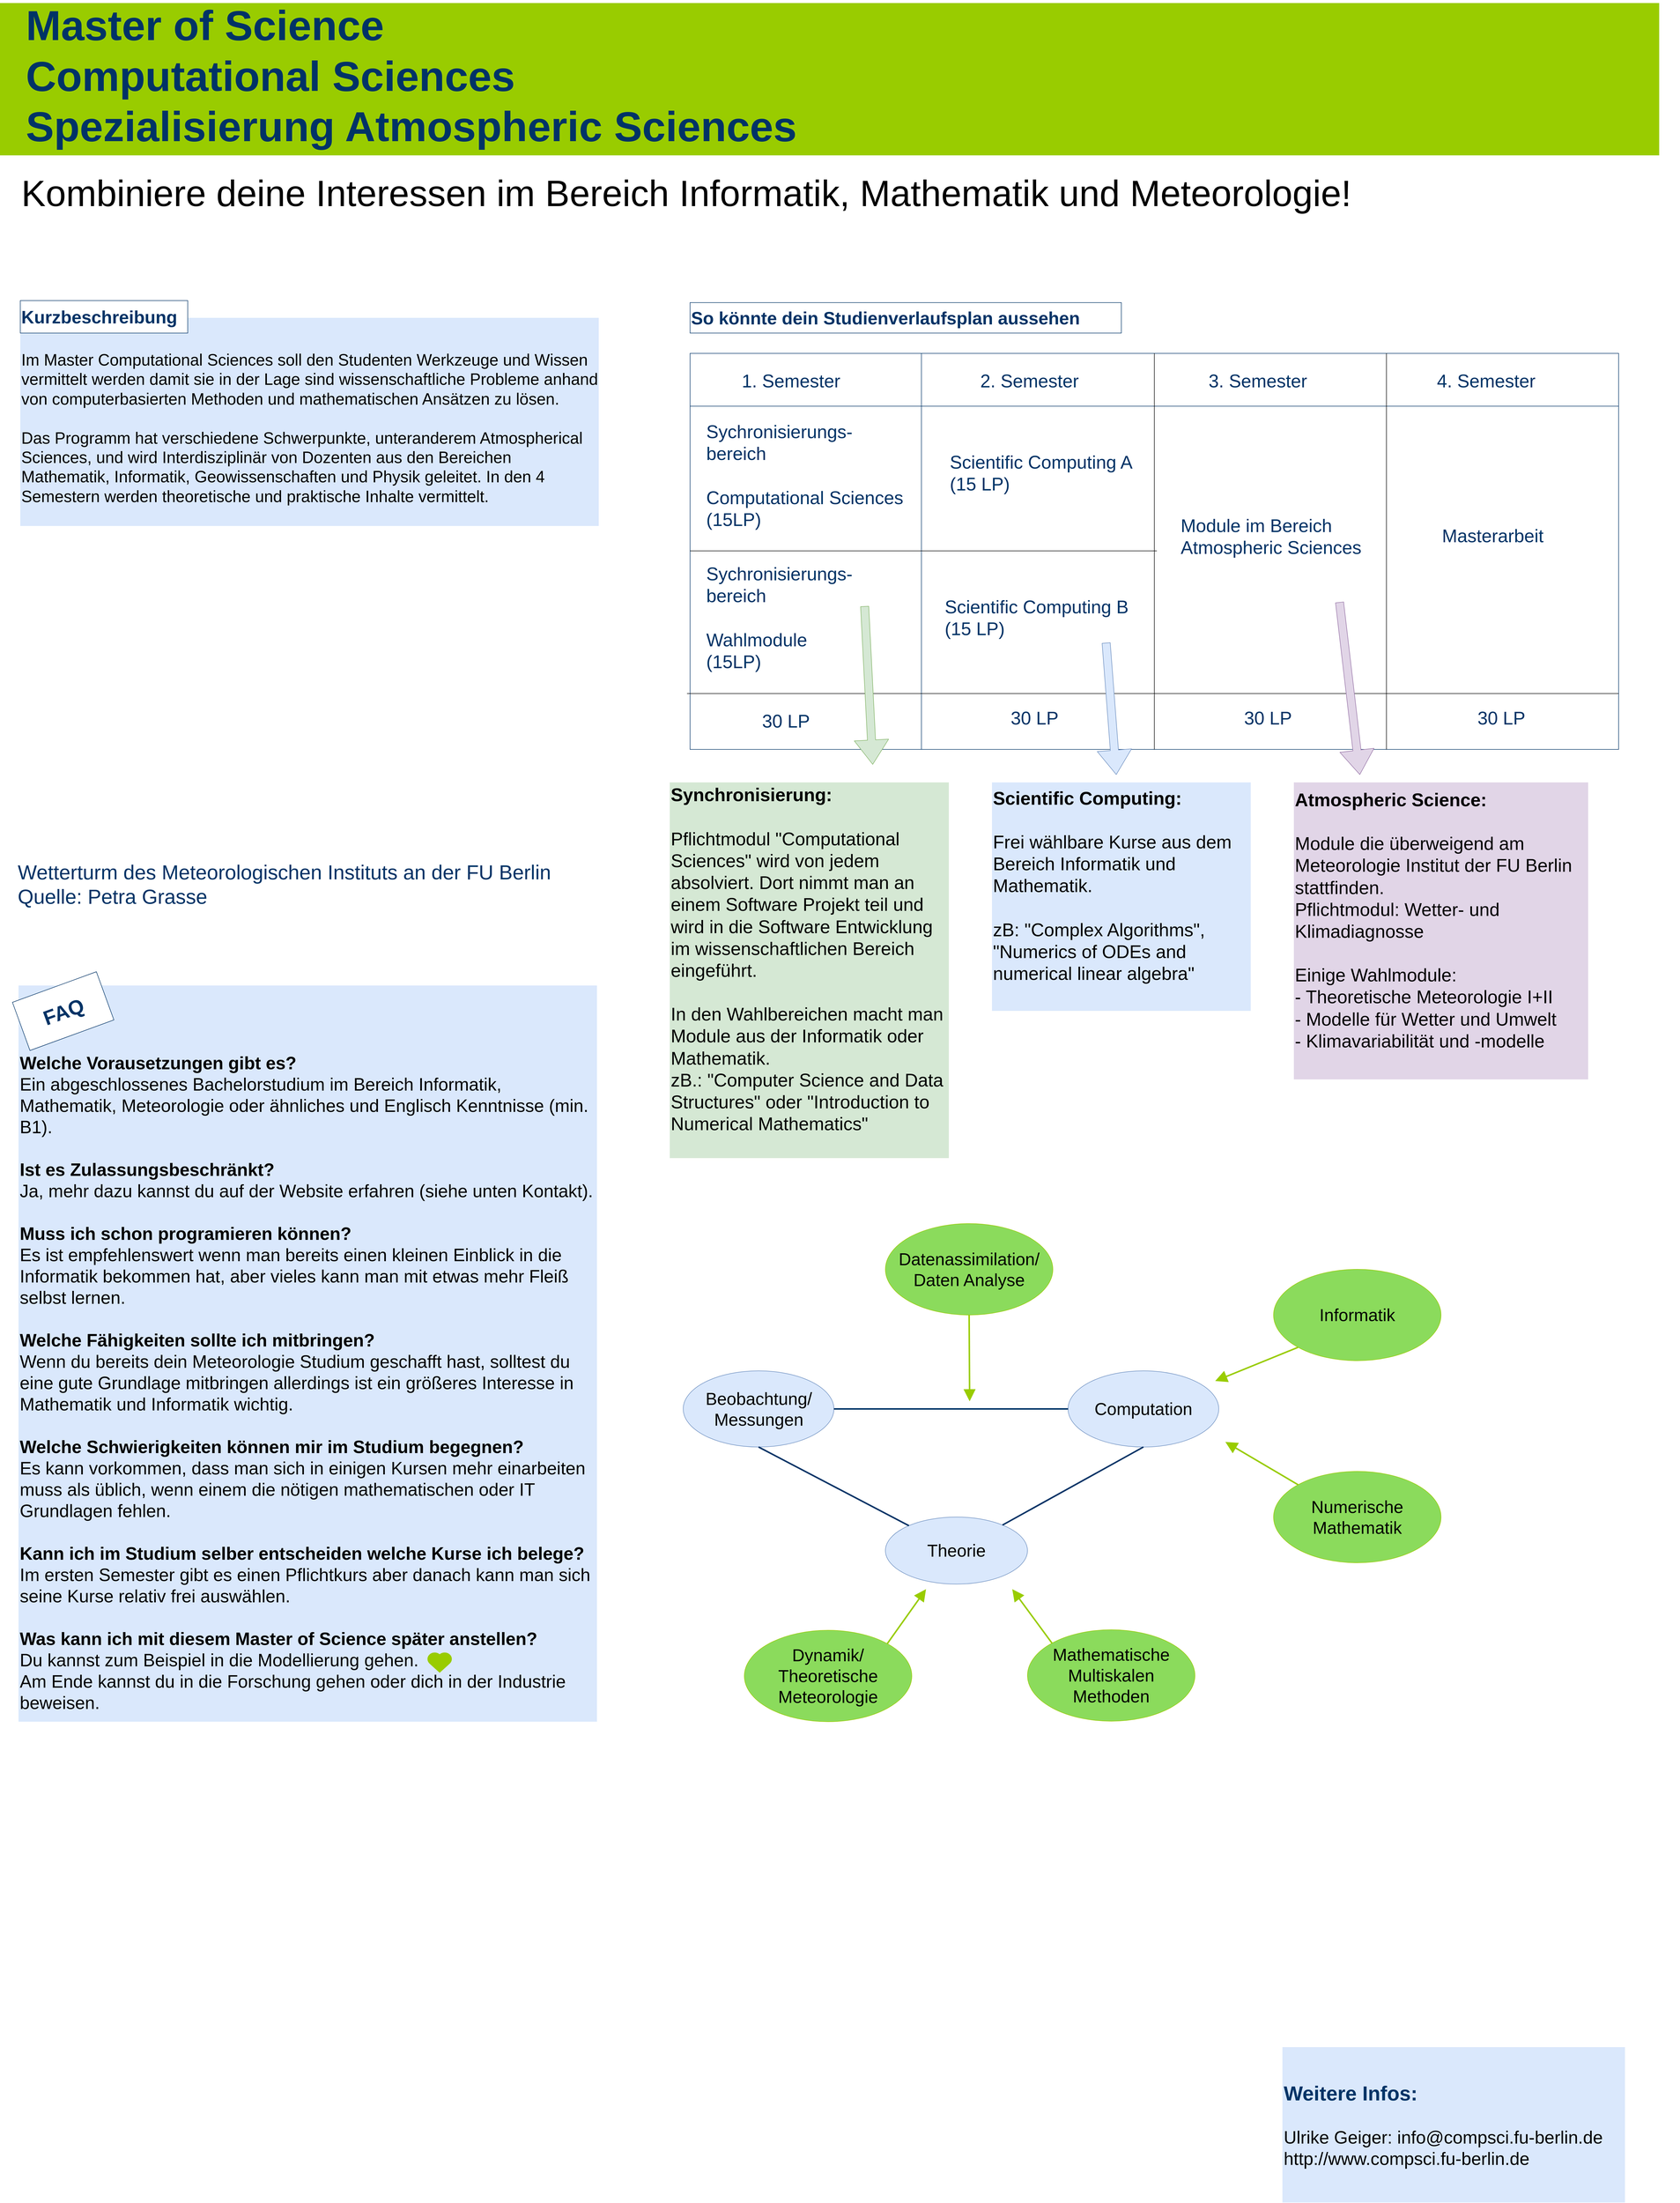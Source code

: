 <mxfile version="10.6.7" type="github"><diagram id="VolkfhMRARfeJTHJ-a0X" name="Page-1"><mxGraphModel dx="5576" dy="3128" grid="1" gridSize="10" guides="1" tooltips="1" connect="1" arrows="1" fold="1" page="1" pageScale="1" pageWidth="850" pageHeight="1100" math="0" shadow="0"><root><mxCell id="0"/><mxCell id="1" parent="0"/><mxCell id="jtiaPau1gUkiISlCKB-g-1" value="&lt;div style=&quot;font-size: 83px&quot; align=&quot;left&quot;&gt;&lt;font style=&quot;font-size: 83px&quot; face=&quot;Helvetica&quot;&gt;Master of Science &lt;br&gt;&lt;/font&gt;&lt;/div&gt;&lt;div style=&quot;font-size: 83px&quot; align=&quot;left&quot;&gt;&lt;font style=&quot;font-size: 83px&quot; face=&quot;Helvetica&quot;&gt;Computational Sciences&lt;/font&gt;&lt;/div&gt;&lt;div style=&quot;font-size: 83px&quot; align=&quot;left&quot;&gt;&lt;font style=&quot;font-size: 83px&quot; face=&quot;Helvetica&quot;&gt;Spezialisierung Atmospheric Sciences&lt;/font&gt;&lt;font style=&quot;font-size: 83px&quot;&gt;&lt;br&gt;&lt;/font&gt;&lt;/div&gt;" style="rounded=0;whiteSpace=wrap;html=1;fillColor=#99CC00;strokeColor=none;fontSize=84;fontColor=#003366;fontStyle=1;align=left;spacingLeft=51;spacing=0;verticalAlign=middle;horizontal=1;spacingTop=-12;" parent="1" vertex="1"><mxGeometry x="40" y="44" width="3270" height="300" as="geometry"/></mxCell><mxCell id="jtiaPau1gUkiISlCKB-g-2" value="" style="shape=image;imageAspect=0;aspect=fixed;verticalLabelPosition=bottom;verticalAlign=top;image=https://www.fu-berlin.de/sites/corporate-design/downloads_container/Logo_RGB_Ausdruck.jpg;" parent="1" vertex="1"><mxGeometry x="2210" y="40" width="1140" height="304" as="geometry"/></mxCell><mxCell id="jtiaPau1gUkiISlCKB-g-3" value="&lt;font style=&quot;font-size: 72px&quot;&gt;Kombiniere deine Interessen im Bereich Informatik, Mathematik und Meteorologie!&lt;br&gt;&lt;/font&gt;" style="rounded=0;whiteSpace=wrap;html=1;strokeColor=none;fillColor=#FFFFFF;fontColor=#000000;align=left;labelBorderColor=none;" parent="1" vertex="1"><mxGeometry x="80" y="344" width="3240" height="150" as="geometry"/></mxCell><mxCell id="jtiaPau1gUkiISlCKB-g-4" value="&lt;p style=&quot;line-height: 100% ; font-size: 35px&quot;&gt;&lt;/p&gt;&lt;div style=&quot;font-size: 35px&quot;&gt;&lt;font style=&quot;font-size: 35px&quot; color=&quot;#003366&quot;&gt;&lt;b&gt;&lt;font style=&quot;font-size: 35px&quot;&gt;&lt;font style=&quot;font-size: 35px&quot; color=&quot;#000000&quot;&gt;&lt;br&gt;&lt;/font&gt;&lt;/font&gt;&lt;/b&gt;&lt;/font&gt;&lt;/div&gt;&lt;div style=&quot;font-size: 35px&quot;&gt;&lt;font style=&quot;font-size: 35px&quot; color=&quot;#003366&quot;&gt;&lt;b&gt;&lt;font style=&quot;font-size: 35px&quot;&gt;&lt;font style=&quot;font-size: 35px&quot; color=&quot;#000000&quot;&gt;&lt;br&gt;&lt;/font&gt;&lt;/font&gt;&lt;/b&gt;&lt;/font&gt;&lt;/div&gt;&lt;div style=&quot;font-size: 35px&quot;&gt;&lt;font style=&quot;font-size: 35px&quot; color=&quot;#003366&quot;&gt;&lt;b&gt;&lt;font style=&quot;font-size: 35px&quot;&gt;&lt;font style=&quot;font-size: 35px&quot; color=&quot;#000000&quot;&gt;&lt;br&gt;&lt;/font&gt;&lt;/font&gt;&lt;/b&gt;&lt;/font&gt;&lt;/div&gt;&lt;div style=&quot;font-size: 35px&quot;&gt;&lt;font style=&quot;font-size: 35px&quot; color=&quot;#003366&quot;&gt;&lt;b&gt;&lt;font style=&quot;font-size: 35px&quot;&gt;&lt;font style=&quot;font-size: 35px&quot; color=&quot;#000000&quot;&gt;Welche Vorausetzungen gibt es?&lt;/font&gt;&lt;br&gt;&lt;/font&gt;&lt;/b&gt;&lt;/font&gt;&lt;/div&gt;&lt;div style=&quot;font-size: 35px&quot;&gt;&lt;font style=&quot;font-size: 35px&quot;&gt;Ein abgeschlossenes Bachelorstudium im Bereich Informatik, Mathematik, Meteorologie oder ähnliches und Englisch Kenntnisse (min. B1).&lt;/font&gt;&lt;/div&gt;&lt;div style=&quot;font-size: 35px&quot;&gt;&lt;font style=&quot;font-size: 35px&quot;&gt;&lt;br&gt;&lt;/font&gt;&lt;/div&gt;&lt;div style=&quot;font-size: 35px&quot;&gt;&lt;font style=&quot;font-size: 35px&quot;&gt;&lt;b&gt;&lt;font style=&quot;font-size: 35px&quot;&gt;Ist es Zulassungsbeschränkt?&lt;/font&gt;&lt;/b&gt;&lt;/font&gt;&lt;/div&gt;&lt;div style=&quot;font-size: 35px&quot;&gt;&lt;font style=&quot;font-size: 35px&quot;&gt;Ja, mehr dazu kannst du auf der Website erfahren (siehe unten Kontakt).&lt;br&gt;&lt;/font&gt;&lt;/div&gt;&lt;div style=&quot;font-size: 35px&quot;&gt;&lt;font style=&quot;font-size: 35px&quot;&gt;&lt;br&gt;&lt;/font&gt;&lt;/div&gt;&lt;div style=&quot;font-size: 35px&quot;&gt;&lt;font style=&quot;font-size: 35px&quot;&gt;&lt;b&gt;Muss ich schon programieren können?&lt;/b&gt;&lt;/font&gt;&lt;/div&gt;&lt;div style=&quot;font-size: 35px&quot;&gt;&lt;font style=&quot;font-size: 35px&quot;&gt;Es ist empfehlenswert wenn man bereits einen kleinen Einblick in die Informatik bekommen hat, aber vieles kann man mit etwas mehr Fleiß selbst lernen.&lt;/font&gt;&lt;/div&gt;&lt;div style=&quot;font-size: 35px&quot;&gt;&lt;font style=&quot;font-size: 35px&quot;&gt;&lt;br&gt;&lt;/font&gt;&lt;/div&gt;&lt;div style=&quot;font-size: 35px&quot;&gt;&lt;font style=&quot;font-size: 35px&quot;&gt;&lt;b&gt;Welche Fähigkeiten sollte ich mitbringen?&lt;/b&gt;&lt;/font&gt;&lt;/div&gt;&lt;div style=&quot;font-size: 35px&quot;&gt;&lt;font style=&quot;font-size: 35px&quot;&gt;Wenn du bereits dein Meteorologie Studium geschafft hast, solltest du eine gute Grundlage mitbringen allerdings ist ein größeres Interesse in Mathematik und Informatik wichtig.&lt;br&gt;&lt;/font&gt;&lt;/div&gt;&lt;div style=&quot;font-size: 35px&quot;&gt;&lt;font style=&quot;font-size: 35px&quot;&gt;&lt;br&gt;&lt;/font&gt;&lt;/div&gt;&lt;div style=&quot;font-size: 35px&quot;&gt;&lt;font style=&quot;font-size: 35px&quot;&gt;&lt;b&gt;Welche Schwierigkeiten können mir im Studium begegnen?&lt;/b&gt;&lt;/font&gt;&lt;/div&gt;&lt;div style=&quot;font-size: 35px&quot;&gt;&lt;font style=&quot;font-size: 35px&quot;&gt;Es kann vorkommen, dass man sich in einigen Kursen mehr einarbeiten muss als üblich, wenn einem die nötigen mathematischen oder IT Grundlagen fehlen.&lt;/font&gt;&lt;/div&gt;&lt;div style=&quot;font-size: 35px&quot;&gt;&lt;font style=&quot;font-size: 35px&quot;&gt;&lt;br&gt;&lt;/font&gt;&lt;/div&gt;&lt;div style=&quot;font-size: 35px&quot;&gt;&lt;font style=&quot;font-size: 35px&quot;&gt;&lt;b&gt;Kann ich im Studium selber entscheiden welche Kurse ich belege? &lt;br&gt;&lt;/b&gt;&lt;/font&gt;&lt;/div&gt;&lt;div style=&quot;font-size: 35px&quot;&gt;&lt;font style=&quot;font-size: 35px&quot;&gt;Im ersten Semester gibt es einen Pflichtkurs aber danach kann man sich seine Kurse relativ frei auswählen.&lt;br&gt;&lt;/font&gt;&lt;/div&gt;&lt;div style=&quot;font-size: 35px&quot;&gt;&lt;font style=&quot;font-size: 35px&quot;&gt;&lt;br&gt;&lt;/font&gt;&lt;/div&gt;&lt;div style=&quot;font-size: 35px&quot;&gt;&lt;font style=&quot;font-size: 35px&quot;&gt;&lt;b&gt;Was kann ich mit diesem Master of Science später anstellen?&lt;/b&gt;&lt;/font&gt;&lt;/div&gt;&lt;div style=&quot;font-size: 35px&quot;&gt;&lt;font style=&quot;font-size: 35px&quot;&gt;Du kannst zum Beispiel in die Modellierung gehen. &lt;b&gt;&lt;br&gt;&lt;/b&gt;&lt;/font&gt;&lt;/div&gt;&lt;div style=&quot;font-size: 35px&quot;&gt;&lt;font style=&quot;font-size: 35px&quot;&gt;Am Ende kannst du in die Forschung gehen oder dich in der Industrie&amp;nbsp; beweisen.&lt;b&gt;&lt;br&gt;&lt;/b&gt;&lt;/font&gt;&lt;/div&gt;&lt;div style=&quot;font-size: 35px&quot;&gt;&lt;font style=&quot;font-size: 35px&quot;&gt;&lt;br&gt;&lt;/font&gt;&lt;/div&gt;&lt;div style=&quot;font-size: 35px&quot;&gt;&lt;font style=&quot;font-size: 35px&quot;&gt;&lt;br&gt;&lt;/font&gt;&lt;/div&gt;&lt;p style=&quot;font-size: 35px&quot;&gt;&lt;/p&gt;" style="rounded=0;whiteSpace=wrap;html=1;strokeColor=none;fillColor=#dae8fc;align=left;fontSize=32;spacingTop=71;spacingRight=5;" parent="1" vertex="1"><mxGeometry x="76.5" y="1979" width="1140" height="1450" as="geometry"/></mxCell><mxCell id="jtiaPau1gUkiISlCKB-g-5" value="&lt;div style=&quot;font-size: 40px&quot;&gt;&lt;font style=&quot;font-size: 40px&quot;&gt;&lt;b&gt;&lt;font style=&quot;font-size: 40px&quot; color=&quot;#003366&quot;&gt;Weitere Infos:&lt;/font&gt;&lt;/b&gt;&lt;/font&gt;&lt;/div&gt;&lt;div style=&quot;font-size: 35px&quot;&gt;&lt;font style=&quot;font-size: 35px&quot;&gt;&lt;br&gt;&lt;/font&gt;&lt;/div&gt;&lt;div style=&quot;font-size: 35px&quot;&gt;&lt;font style=&quot;font-size: 35px&quot;&gt;Ulrike Geiger: info@compsci.fu-berlin.de&lt;/font&gt;&lt;/div&gt;&lt;font style=&quot;font-size: 35px&quot;&gt;http://www.compsci.fu-berlin.de&lt;/font&gt;" style="rounded=0;whiteSpace=wrap;html=1;strokeColor=none;fillColor=#dae8fc;fontSize=32;align=left;" parent="1" vertex="1"><mxGeometry x="2567.5" y="4070" width="675" height="306" as="geometry"/></mxCell><mxCell id="jtiaPau1gUkiISlCKB-g-6" value="&lt;div&gt;Im Master Computational Sciences soll den Studenten Werkzeuge und Wissen vermittelt werden damit sie in der Lage sind wissenschaftliche Probleme anhand von computerbasierten Methoden und mathematischen Ansätzen zu lösen.&lt;/div&gt;&lt;div&gt;&lt;br&gt;&lt;/div&gt;&lt;div&gt;Das Programm hat verschiedene Schwerpunkte, unteranderem Atmospherical Sciences, und wird Interdisziplinär von Dozenten aus den Bereichen Mathematik, Informatik, Geowissenschaften und Physik geleitet. In den 4 Semestern werden theoretische und praktische Inhalte vermittelt. &lt;/div&gt;" style="rounded=0;whiteSpace=wrap;html=1;strokeColor=none;fillColor=#dae8fc;fontSize=32;align=left;spacingTop=23;" parent="1" vertex="1"><mxGeometry x="80" y="664" width="1140" height="410" as="geometry"/></mxCell><mxCell id="jtiaPau1gUkiISlCKB-g-7" value="" style="verticalLabelPosition=bottom;verticalAlign=top;html=1;shape=mxgraph.basic.heart;strokeColor=#99CC00;fillColor=#99CC00;fontSize=32;align=left;" parent="1" vertex="1"><mxGeometry x="881.5" y="3292" width="50" height="40" as="geometry"/></mxCell><mxCell id="jtiaPau1gUkiISlCKB-g-8" value="&lt;div align=&quot;center&quot;&gt;Kurzbeschreibung&lt;/div&gt;" style="rounded=0;whiteSpace=wrap;html=1;strokeColor=#003366;fillColor=#FFFFFF;fontSize=35;fontColor=#003366;align=left;fontStyle=1" parent="1" vertex="1"><mxGeometry x="80" y="630" width="330" height="64" as="geometry"/></mxCell><mxCell id="jtiaPau1gUkiISlCKB-g-9" value="FAQ" style="rounded=0;whiteSpace=wrap;html=1;strokeColor=#003366;fillColor=#FFFFFF;fontSize=40;fontColor=#003366;align=center;fontStyle=1;rotation=-20;" parent="1" vertex="1"><mxGeometry x="76.5" y="1979" width="176" height="101" as="geometry"/></mxCell><mxCell id="jtiaPau1gUkiISlCKB-g-10" value="" style="shape=internalStorage;whiteSpace=wrap;html=1;backgroundOutline=1;strokeColor=#003366;fillColor=#FFFFFF;fontSize=36;fontColor=#003366;align=left;dx=456;dy=104;" parent="1" vertex="1"><mxGeometry x="1400" y="734" width="1830" height="780" as="geometry"/></mxCell><mxCell id="jtiaPau1gUkiISlCKB-g-11" value="" style="endArrow=none;html=1;fontSize=36;fontColor=#003366;entryX=0.5;entryY=0;entryDx=0;entryDy=0;exitX=0.5;exitY=1;exitDx=0;exitDy=0;" parent="1" source="jtiaPau1gUkiISlCKB-g-10" target="jtiaPau1gUkiISlCKB-g-10" edge="1"><mxGeometry width="50" height="50" relative="1" as="geometry"><mxPoint x="2280" y="1064" as="sourcePoint"/><mxPoint x="2280" y="624" as="targetPoint"/><Array as="points"/></mxGeometry></mxCell><mxCell id="jtiaPau1gUkiISlCKB-g-12" value="" style="endArrow=none;html=1;fontSize=36;fontColor=#003366;entryX=0.75;entryY=0;entryDx=0;entryDy=0;exitX=0.75;exitY=1;exitDx=0;exitDy=0;" parent="1" source="jtiaPau1gUkiISlCKB-g-10" target="jtiaPau1gUkiISlCKB-g-10" edge="1"><mxGeometry width="50" height="50" relative="1" as="geometry"><mxPoint x="2209" y="1064" as="sourcePoint"/><mxPoint x="2209" y="624" as="targetPoint"/><Array as="points"/></mxGeometry></mxCell><mxCell id="jtiaPau1gUkiISlCKB-g-13" value="" style="endArrow=none;html=1;fontSize=36;fontColor=#003366;" parent="1" edge="1"><mxGeometry width="50" height="50" relative="1" as="geometry"><mxPoint x="3230" y="1404" as="sourcePoint"/><mxPoint x="1394" y="1404" as="targetPoint"/><Array as="points"/></mxGeometry></mxCell><mxCell id="jtiaPau1gUkiISlCKB-g-14" value="4. Semester" style="text;html=1;resizable=0;points=[];autosize=1;align=left;verticalAlign=top;spacingTop=-4;fontSize=36;fontColor=#003366;" parent="1" vertex="1"><mxGeometry x="2870" y="764" width="210" height="40" as="geometry"/></mxCell><mxCell id="jtiaPau1gUkiISlCKB-g-15" value="1. Semester" style="text;html=1;resizable=0;points=[];autosize=1;align=left;verticalAlign=top;spacingTop=-4;fontSize=36;fontColor=#003366;" parent="1" vertex="1"><mxGeometry x="1500" y="764" width="210" height="40" as="geometry"/></mxCell><mxCell id="jtiaPau1gUkiISlCKB-g-16" value="2. Semester" style="text;html=1;resizable=0;points=[];autosize=1;align=left;verticalAlign=top;spacingTop=-4;fontSize=36;fontColor=#003366;" parent="1" vertex="1"><mxGeometry x="1970" y="764" width="210" height="40" as="geometry"/></mxCell><mxCell id="jtiaPau1gUkiISlCKB-g-17" value="3. Semester" style="text;html=1;resizable=0;points=[];autosize=1;align=left;verticalAlign=top;spacingTop=-4;fontSize=36;fontColor=#003366;" parent="1" vertex="1"><mxGeometry x="2420" y="764" width="210" height="40" as="geometry"/></mxCell><mxCell id="jtiaPau1gUkiISlCKB-g-18" value="&lt;div&gt;30 LP&lt;/div&gt;" style="text;html=1;resizable=0;points=[];autosize=1;align=left;verticalAlign=top;spacingTop=-4;fontSize=36;fontColor=#003366;" parent="1" vertex="1"><mxGeometry x="1540" y="1434" width="110" height="40" as="geometry"/></mxCell><mxCell id="jtiaPau1gUkiISlCKB-g-19" value="30 LP" style="text;html=1;fontSize=36;fontColor=#003366;" parent="1" vertex="1"><mxGeometry x="2030" y="1424" width="120" height="60" as="geometry"/></mxCell><mxCell id="jtiaPau1gUkiISlCKB-g-20" value="30 LP" style="text;html=1;fontSize=36;fontColor=#003366;" parent="1" vertex="1"><mxGeometry x="2490" y="1424" width="120" height="60" as="geometry"/></mxCell><mxCell id="jtiaPau1gUkiISlCKB-g-21" value="30 LP" style="text;html=1;fontSize=36;fontColor=#003366;" parent="1" vertex="1"><mxGeometry x="2950" y="1424" width="120" height="60" as="geometry"/></mxCell><mxCell id="jtiaPau1gUkiISlCKB-g-22" value="" style="endArrow=none;html=1;fontSize=36;fontColor=#003366;" parent="1" edge="1"><mxGeometry width="50" height="50" relative="1" as="geometry"><mxPoint x="2320" y="1123" as="sourcePoint"/><mxPoint x="1400" y="1123" as="targetPoint"/><Array as="points"/></mxGeometry></mxCell><mxCell id="jtiaPau1gUkiISlCKB-g-23" value="&lt;div align=&quot;center&quot;&gt;So könnte dein Studienverlaufsplan aussehen&lt;/div&gt;" style="rounded=0;whiteSpace=wrap;html=1;strokeColor=#003366;fillColor=#FFFFFF;fontSize=35;fontColor=#003366;align=left;fontStyle=1;arcSize=20;" parent="1" vertex="1"><mxGeometry x="1400" y="634" width="850" height="60" as="geometry"/></mxCell><mxCell id="jtiaPau1gUkiISlCKB-g-24" value="&lt;div&gt;Sychronisierungs-&lt;/div&gt;&lt;div&gt;bereich &lt;br&gt;&lt;/div&gt;&lt;div&gt;&lt;br&gt;&lt;/div&gt;&lt;div&gt;Wahlmodule &lt;br&gt;&lt;/div&gt;&lt;div&gt;(15LP)&lt;br&gt;&lt;/div&gt;" style="text;html=1;resizable=0;points=[];autosize=1;align=left;verticalAlign=top;spacingTop=-4;fontSize=36;fontColor=#003366;" parent="1" vertex="1"><mxGeometry x="1430" y="1144" width="300" height="220" as="geometry"/></mxCell><mxCell id="jtiaPau1gUkiISlCKB-g-25" value="&lt;div&gt;Sychronisierungs-&lt;/div&gt;&lt;div&gt;bereich&lt;/div&gt;&lt;div&gt;&lt;br&gt;&lt;/div&gt;&lt;div&gt;Computational Sciences&lt;/div&gt;&lt;div&gt;(15LP)&lt;br&gt;&lt;/div&gt;" style="text;html=1;resizable=0;points=[];autosize=1;align=left;verticalAlign=top;spacingTop=-4;fontSize=36;fontColor=#003366;" parent="1" vertex="1"><mxGeometry x="1430" y="864" width="400" height="220" as="geometry"/></mxCell><mxCell id="jtiaPau1gUkiISlCKB-g-26" value="&lt;div&gt;Scientific Computing A&lt;/div&gt;&lt;div&gt;(15 LP)&lt;br&gt;&lt;/div&gt;" style="text;html=1;resizable=0;points=[];autosize=1;align=left;verticalAlign=top;spacingTop=-4;fontSize=36;fontColor=#003366;" parent="1" vertex="1"><mxGeometry x="1910" y="924" width="380" height="90" as="geometry"/></mxCell><mxCell id="jtiaPau1gUkiISlCKB-g-27" value="&lt;div&gt;Scientific Computing B&lt;br&gt;&lt;/div&gt;&lt;div&gt;(15 LP)&lt;br&gt;&lt;/div&gt;" style="text;html=1;resizable=0;points=[];autosize=1;align=left;verticalAlign=top;spacingTop=-4;fontSize=36;fontColor=#003366;" parent="1" vertex="1"><mxGeometry x="1900" y="1209" width="380" height="90" as="geometry"/></mxCell><mxCell id="jtiaPau1gUkiISlCKB-g-28" value="&lt;div&gt;Module im Bereich&lt;/div&gt;&lt;div&gt; Atmospheric Sciences&lt;/div&gt;&lt;div&gt;&lt;br&gt;&lt;/div&gt;" style="text;html=1;resizable=0;points=[];autosize=1;align=left;verticalAlign=top;spacingTop=-4;fontSize=36;fontColor=#003366;" parent="1" vertex="1"><mxGeometry x="2365" y="1049" width="370" height="130" as="geometry"/></mxCell><mxCell id="jtiaPau1gUkiISlCKB-g-29" value="Masterarbeit" style="text;html=1;resizable=0;points=[];autosize=1;align=left;verticalAlign=top;spacingTop=-4;fontSize=36;fontColor=#003366;" parent="1" vertex="1"><mxGeometry x="2880" y="1069" width="210" height="40" as="geometry"/></mxCell><mxCell id="jtiaPau1gUkiISlCKB-g-30" value="&lt;div&gt;&lt;b&gt;Synchronisierung:&lt;/b&gt;&lt;/div&gt;&lt;div&gt;&lt;br&gt;&lt;/div&gt;&lt;div&gt;Pflichtmodul &quot;Computational Sciences&quot; wird von jedem absolviert. Dort nimmt man an einem Software Projekt teil und wird in die Software Entwicklung im wissenschaftlichen Bereich eingeführt.&lt;/div&gt;&lt;div&gt;&lt;br&gt;&lt;/div&gt;&lt;div&gt;In den Wahlbereichen macht man Module aus der Informatik oder Mathematik.&lt;/div&gt;&lt;div&gt;zB.: &quot;Computer Science and Data Structures&quot; oder &quot;Introduction to Numerical Mathematics&quot;&lt;br&gt;&lt;/div&gt;&lt;div&gt;&lt;br&gt;&lt;/div&gt;" style="rounded=0;whiteSpace=wrap;html=1;strokeColor=none;fillColor=#d5e8d4;fontSize=36;align=left;" parent="1" vertex="1"><mxGeometry x="1360" y="1579" width="550" height="740" as="geometry"/></mxCell><mxCell id="jtiaPau1gUkiISlCKB-g-31" value="&lt;div&gt;&lt;b&gt;Scientific Computing:&lt;/b&gt;&lt;/div&gt;&lt;div&gt;&lt;br&gt;&lt;/div&gt;&lt;div&gt;Frei wählbare Kurse aus dem Bereich Informatik und Mathematik.&lt;br&gt;&lt;/div&gt;&lt;div&gt;&lt;br&gt;&lt;/div&gt;zB: &quot;Complex Algorithms&quot;, &quot;Numerics of ODEs and numerical linear algebra&quot;                  &lt;div&gt;&lt;br&gt;&lt;/div&gt;" style="rounded=0;whiteSpace=wrap;html=1;strokeColor=none;fillColor=#dae8fc;fontSize=36;align=left;" parent="1" vertex="1"><mxGeometry x="1995" y="1579" width="510" height="450" as="geometry"/></mxCell><mxCell id="jtiaPau1gUkiISlCKB-g-32" value="&lt;div&gt;&lt;b&gt;Atmospheric Science:&lt;/b&gt;&lt;/div&gt;&lt;div&gt;&lt;br&gt;&lt;/div&gt;&lt;div&gt;Module die überweigend am Meteorologie Institut der FU Berlin stattfinden. &lt;br&gt;&lt;/div&gt;&lt;div&gt;Pflichtmodul: Wetter- und Klimadiagnosse&lt;/div&gt;&lt;div&gt;&lt;br&gt;&lt;/div&gt;&lt;div&gt;Einige Wahlmodule:&lt;/div&gt;&lt;div&gt; - Theoretische Meteorologie I+II&lt;/div&gt;&lt;div&gt;- Modelle für Wetter und Umwelt&lt;/div&gt;&lt;div&gt; - Klimavariabilität und -modelle &lt;br&gt;&lt;/div&gt;&lt;div&gt;&lt;br&gt;&lt;/div&gt;" style="rounded=0;whiteSpace=wrap;html=1;strokeColor=none;fillColor=#e1d5e7;fontSize=36;align=left;" parent="1" vertex="1"><mxGeometry x="2590" y="1579" width="580" height="585" as="geometry"/></mxCell><mxCell id="jtiaPau1gUkiISlCKB-g-33" value="" style="shape=flexArrow;endArrow=classic;html=1;fontSize=36;fontColor=#003366;endWidth=50.667;endSize=15.667;width=16;fillColor=#d5e8d4;strokeColor=#82b366;exitX=1.047;exitY=0.4;exitDx=0;exitDy=0;exitPerimeter=0;" parent="1" source="jtiaPau1gUkiISlCKB-g-24" edge="1"><mxGeometry width="50" height="50" relative="1" as="geometry"><mxPoint x="1760" y="1544" as="sourcePoint"/><mxPoint x="1760" y="1544" as="targetPoint"/></mxGeometry></mxCell><mxCell id="jtiaPau1gUkiISlCKB-g-34" value="" style="shape=flexArrow;endArrow=classic;html=1;fontSize=36;fontColor=#003366;endWidth=50.667;endSize=15.667;width=16;fillColor=#dae8fc;strokeColor=#6c8ebf;" parent="1" edge="1"><mxGeometry width="50" height="50" relative="1" as="geometry"><mxPoint x="2220" y="1304" as="sourcePoint"/><mxPoint x="2240" y="1564" as="targetPoint"/></mxGeometry></mxCell><mxCell id="jtiaPau1gUkiISlCKB-g-35" value="" style="shape=flexArrow;endArrow=classic;html=1;fontSize=36;fontColor=#003366;endWidth=50.667;endSize=15.667;width=16;fillColor=#e1d5e7;strokeColor=#9673a6;" parent="1" edge="1"><mxGeometry width="50" height="50" relative="1" as="geometry"><mxPoint x="2680" y="1224" as="sourcePoint"/><mxPoint x="2720" y="1564" as="targetPoint"/></mxGeometry></mxCell><mxCell id="jtiaPau1gUkiISlCKB-g-36" value="" style="shape=image;imageAspect=0;aspect=fixed;verticalLabelPosition=bottom;verticalAlign=top;strokeColor=#003366;fillColor=#FFFFFF;fontSize=40;fontColor=#003366;align=center;image=https://www.geo.fu-berlin.de/met/_bilder/Turm_1807_2112.jpg?width=1300;" parent="1" vertex="1"><mxGeometry x="73" y="1074" width="1147" height="655" as="geometry"/></mxCell><mxCell id="jtiaPau1gUkiISlCKB-g-37" value="&lt;div&gt;Wetterturm des Meteorologischen Instituts an der FU Berlin&lt;/div&gt;&lt;div&gt;Quelle: Petra Grasse&lt;br&gt;&lt;/div&gt;" style="text;html=1;resizable=0;points=[];autosize=1;align=left;verticalAlign=top;spacingTop=-4;fontSize=40;fontColor=#003366;" parent="1" vertex="1"><mxGeometry x="73" y="1729" width="1060" height="100" as="geometry"/></mxCell><mxCell id="X1IK8_T7vunADLwgmncw-2" value="&lt;div&gt;&lt;font style=&quot;font-size: 34px&quot;&gt;Beobachtung/ Messungen&lt;/font&gt;&lt;/div&gt;" style="ellipse;whiteSpace=wrap;html=1;fillColor=#dae8fc;strokeColor=#6c8ebf;" vertex="1" parent="1"><mxGeometry x="1386.5" y="2738" width="297" height="150" as="geometry"/></mxCell><mxCell id="X1IK8_T7vunADLwgmncw-4" value="&lt;font style=&quot;font-size: 34px&quot;&gt;Computation&lt;/font&gt;" style="ellipse;whiteSpace=wrap;html=1;fillColor=#dae8fc;strokeColor=#6c8ebf;" vertex="1" parent="1"><mxGeometry x="2145" y="2738" width="297" height="150" as="geometry"/></mxCell><mxCell id="X1IK8_T7vunADLwgmncw-6" value="&lt;font style=&quot;font-size: 34px&quot;&gt;Theorie&lt;/font&gt;" style="ellipse;whiteSpace=wrap;html=1;fillColor=#dae8fc;strokeColor=#6c8ebf;" vertex="1" parent="1"><mxGeometry x="1785" y="3026" width="280" height="132" as="geometry"/></mxCell><mxCell id="X1IK8_T7vunADLwgmncw-8" value="" style="endArrow=none;html=1;entryX=0.5;entryY=1;entryDx=0;entryDy=0;strokeColor=#003366;strokeWidth=3;" edge="1" parent="1" source="X1IK8_T7vunADLwgmncw-6" target="X1IK8_T7vunADLwgmncw-4"><mxGeometry width="50" height="50" relative="1" as="geometry"><mxPoint x="1175" y="4268" as="sourcePoint"/><mxPoint x="1225" y="4218" as="targetPoint"/></mxGeometry></mxCell><mxCell id="X1IK8_T7vunADLwgmncw-9" value="" style="endArrow=none;html=1;strokeColor=#003366;strokeWidth=3;entryX=0.5;entryY=1;entryDx=0;entryDy=0;" edge="1" parent="1" source="X1IK8_T7vunADLwgmncw-6" target="X1IK8_T7vunADLwgmncw-2"><mxGeometry width="50" height="50" relative="1" as="geometry"><mxPoint x="2026.736" y="3052.143" as="sourcePoint"/><mxPoint x="1595" y="2878" as="targetPoint"/></mxGeometry></mxCell><mxCell id="X1IK8_T7vunADLwgmncw-10" value="" style="endArrow=none;html=1;entryX=0;entryY=0.5;entryDx=0;entryDy=0;strokeColor=#003366;strokeWidth=3;exitX=1;exitY=0.5;exitDx=0;exitDy=0;" edge="1" parent="1" source="X1IK8_T7vunADLwgmncw-2" target="X1IK8_T7vunADLwgmncw-4"><mxGeometry width="50" height="50" relative="1" as="geometry"><mxPoint x="1815.236" y="2920.143" as="sourcePoint"/><mxPoint x="2093.5" y="2768" as="targetPoint"/></mxGeometry></mxCell><mxCell id="X1IK8_T7vunADLwgmncw-11" value="&lt;font style=&quot;font-size: 34px&quot;&gt;Datenassimilation/ Daten Analyse&lt;br&gt;&lt;/font&gt;" style="ellipse;whiteSpace=wrap;html=1;fillColor=#8BDB5C;strokeColor=#99CC00;" vertex="1" parent="1"><mxGeometry x="1785" y="2448" width="330" height="180" as="geometry"/></mxCell><mxCell id="X1IK8_T7vunADLwgmncw-12" value="" style="endArrow=none;html=1;entryX=0.5;entryY=1;entryDx=0;entryDy=0;strokeColor=#99CC00;strokeWidth=3;startArrow=block;startFill=1;endSize=17;startSize=16;" edge="1" parent="1" target="X1IK8_T7vunADLwgmncw-11"><mxGeometry width="50" height="50" relative="1" as="geometry"><mxPoint x="1951" y="2798" as="sourcePoint"/><mxPoint x="2157" y="2824" as="targetPoint"/><Array as="points"/></mxGeometry></mxCell><mxCell id="X1IK8_T7vunADLwgmncw-13" value="&lt;font style=&quot;font-size: 34px&quot;&gt;Informatik&lt;/font&gt;" style="ellipse;whiteSpace=wrap;html=1;fillColor=#8BDB5C;strokeColor=#99CC00;" vertex="1" parent="1"><mxGeometry x="2550" y="2538" width="330" height="180" as="geometry"/></mxCell><mxCell id="X1IK8_T7vunADLwgmncw-14" value="&lt;font style=&quot;font-size: 34px&quot;&gt;Numerische Mathematik&lt;br&gt;&lt;/font&gt;" style="ellipse;whiteSpace=wrap;html=1;fillColor=#8BDB5C;strokeColor=#99CC00;" vertex="1" parent="1"><mxGeometry x="2550" y="2936" width="330" height="180" as="geometry"/></mxCell><mxCell id="X1IK8_T7vunADLwgmncw-15" value="&lt;font style=&quot;font-size: 34px&quot;&gt;&lt;font style=&quot;font-size: 34px&quot;&gt;Mathematische Multiskalen Methoden&lt;/font&gt;&lt;br&gt;&lt;/font&gt;" style="ellipse;whiteSpace=wrap;html=1;fillColor=#8BDB5C;strokeColor=#99CC00;" vertex="1" parent="1"><mxGeometry x="2065" y="3248" width="330" height="180" as="geometry"/></mxCell><mxCell id="X1IK8_T7vunADLwgmncw-16" value="&lt;font style=&quot;font-size: 34px&quot;&gt;Dynamik/ Theoretische Meteorologie&lt;br&gt;&lt;/font&gt;" style="ellipse;whiteSpace=wrap;html=1;fillColor=#8BDB5C;strokeColor=#99CC00;" vertex="1" parent="1"><mxGeometry x="1507" y="3249" width="330" height="180" as="geometry"/></mxCell><mxCell id="X1IK8_T7vunADLwgmncw-17" value="" style="endArrow=none;html=1;strokeColor=#99CC00;strokeWidth=3;startArrow=block;startFill=1;endSize=17;startSize=16;entryX=1;entryY=0;entryDx=0;entryDy=0;" edge="1" parent="1" target="X1IK8_T7vunADLwgmncw-16"><mxGeometry width="50" height="50" relative="1" as="geometry"><mxPoint x="1865" y="3168" as="sourcePoint"/><mxPoint x="1795" y="3218" as="targetPoint"/></mxGeometry></mxCell><mxCell id="X1IK8_T7vunADLwgmncw-18" value="" style="endArrow=none;html=1;entryX=0;entryY=0;entryDx=0;entryDy=0;strokeColor=#99CC00;strokeWidth=3;startArrow=block;startFill=1;endSize=17;startSize=16;" edge="1" parent="1" target="X1IK8_T7vunADLwgmncw-15"><mxGeometry width="50" height="50" relative="1" as="geometry"><mxPoint x="2035" y="3168" as="sourcePoint"/><mxPoint x="1971" y="2650" as="targetPoint"/></mxGeometry></mxCell><mxCell id="X1IK8_T7vunADLwgmncw-19" value="" style="endArrow=none;html=1;entryX=0;entryY=0;entryDx=0;entryDy=0;strokeColor=#99CC00;strokeWidth=3;startArrow=block;startFill=1;endSize=17;startSize=16;" edge="1" parent="1" target="X1IK8_T7vunADLwgmncw-14"><mxGeometry width="50" height="50" relative="1" as="geometry"><mxPoint x="2455" y="2878" as="sourcePoint"/><mxPoint x="1981" y="2660" as="targetPoint"/></mxGeometry></mxCell><mxCell id="X1IK8_T7vunADLwgmncw-20" value="" style="endArrow=none;html=1;entryX=0;entryY=1;entryDx=0;entryDy=0;strokeColor=#99CC00;strokeWidth=3;startArrow=block;startFill=1;endSize=17;startSize=16;" edge="1" parent="1" target="X1IK8_T7vunADLwgmncw-13"><mxGeometry width="50" height="50" relative="1" as="geometry"><mxPoint x="2435" y="2758" as="sourcePoint"/><mxPoint x="1991" y="2670" as="targetPoint"/></mxGeometry></mxCell></root></mxGraphModel></diagram></mxfile>